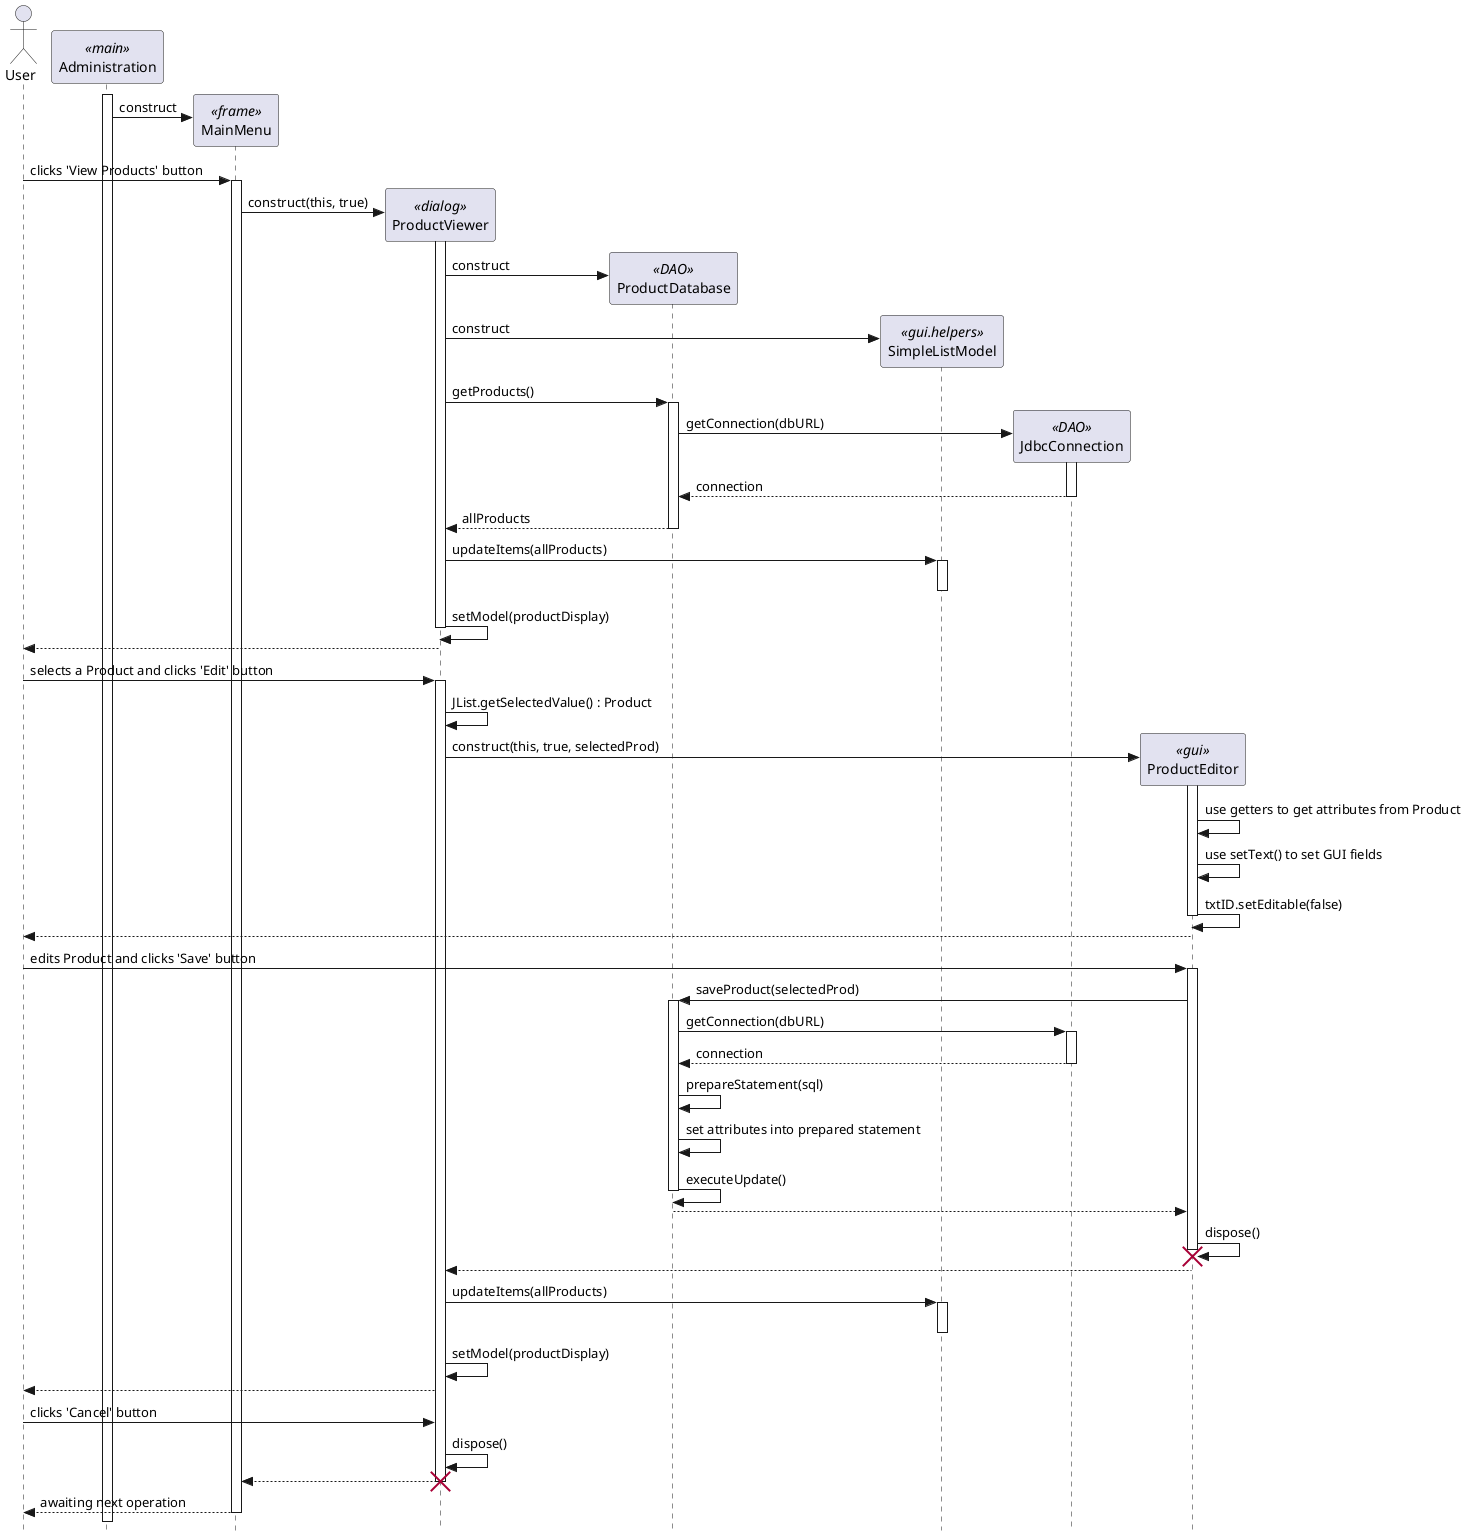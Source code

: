 @startuml

' use strict UML mode
skinparam style strictuml

' create actor user
actor "User" as user

' create main adminstration 
participant "Administration" as main <<main>>
main++

' create main menu frame
create "MainMenu" as menu <<frame>>
main -> menu : construct

user -> menu++ : clicks 'View Products' button

' create product viewer dialog
create "ProductViewer" as viewer <<dialog>>
menu -> viewer :  construct(this, true)

viewer++

' create a DAO
create "ProductDatabase" as dao <<DAO>>
viewer -> dao : construct 

' create the simple model list
create "SimpleListModel" as modellist <<gui.helpers>>
viewer -> modellist : construct



' get the products from dao database
viewer -> dao++ : getProducts()
'dao -> dao : JdbcConnection.getConnection(dbURL)
'dao -> dao : dbCon.prepareStatement(sql);
'dao -> dao : stmt.executeQuery()

create "JdbcConnection" as jdbc <<DAO>>
dao -> jdbc++ : getConnection(dbURL)
jdbc --> dao : connection
jdbc--

dao --> viewer : allProducts
dao--

' put products in Simple List Model
viewer -> modellist++ : updateItems(allProducts)
modellist--

' update list to display products
viewer -> viewer : setModel(productDisplay)
viewer--

viewer --> user

' Pull out selected product to edit
user -> viewer++ : selects a Product and clicks 'Edit' button
viewer -> viewer : JList.getSelectedValue() : Product

' Create editor dialog and fill in the fields
create "ProductEditor" as editor <<gui>>
viewer -> editor++ : construct(this, true, selectedProd)

editor -> editor : use getters to get attributes from Product
editor -> editor : use setText() to set GUI fields
editor -> editor : txtID.setEditable(false)
editor--
editor --> user

user -> editor++ : edits Product and clicks 'Save' button
editor -> dao++ : saveProduct(selectedProd)



dao -> jdbc++ : getConnection(dbURL)
jdbc--> dao : connection
jdbc--

dao -> dao : prepareStatement(sql)
dao -> dao : set attributes into prepared statement
dao -> dao : executeUpdate()
dao--

' dispose editor as save is successful
dao --> editor
editor -> editor : dispose()
destroy editor

editor --> viewer

' put products in Simple List Model
viewer -> modellist++ : updateItems(allProducts)
modellist--

' update list to display products
viewer -> viewer : setModel(productDisplay)

viewer --> user

user-> viewer : clicks 'Cancel' button
viewer -> viewer : dispose()

' show control returning to menu as viewer closes
viewer --> menu 
destroy viewer

menu --> user-- : awaiting next operation


@enduml
